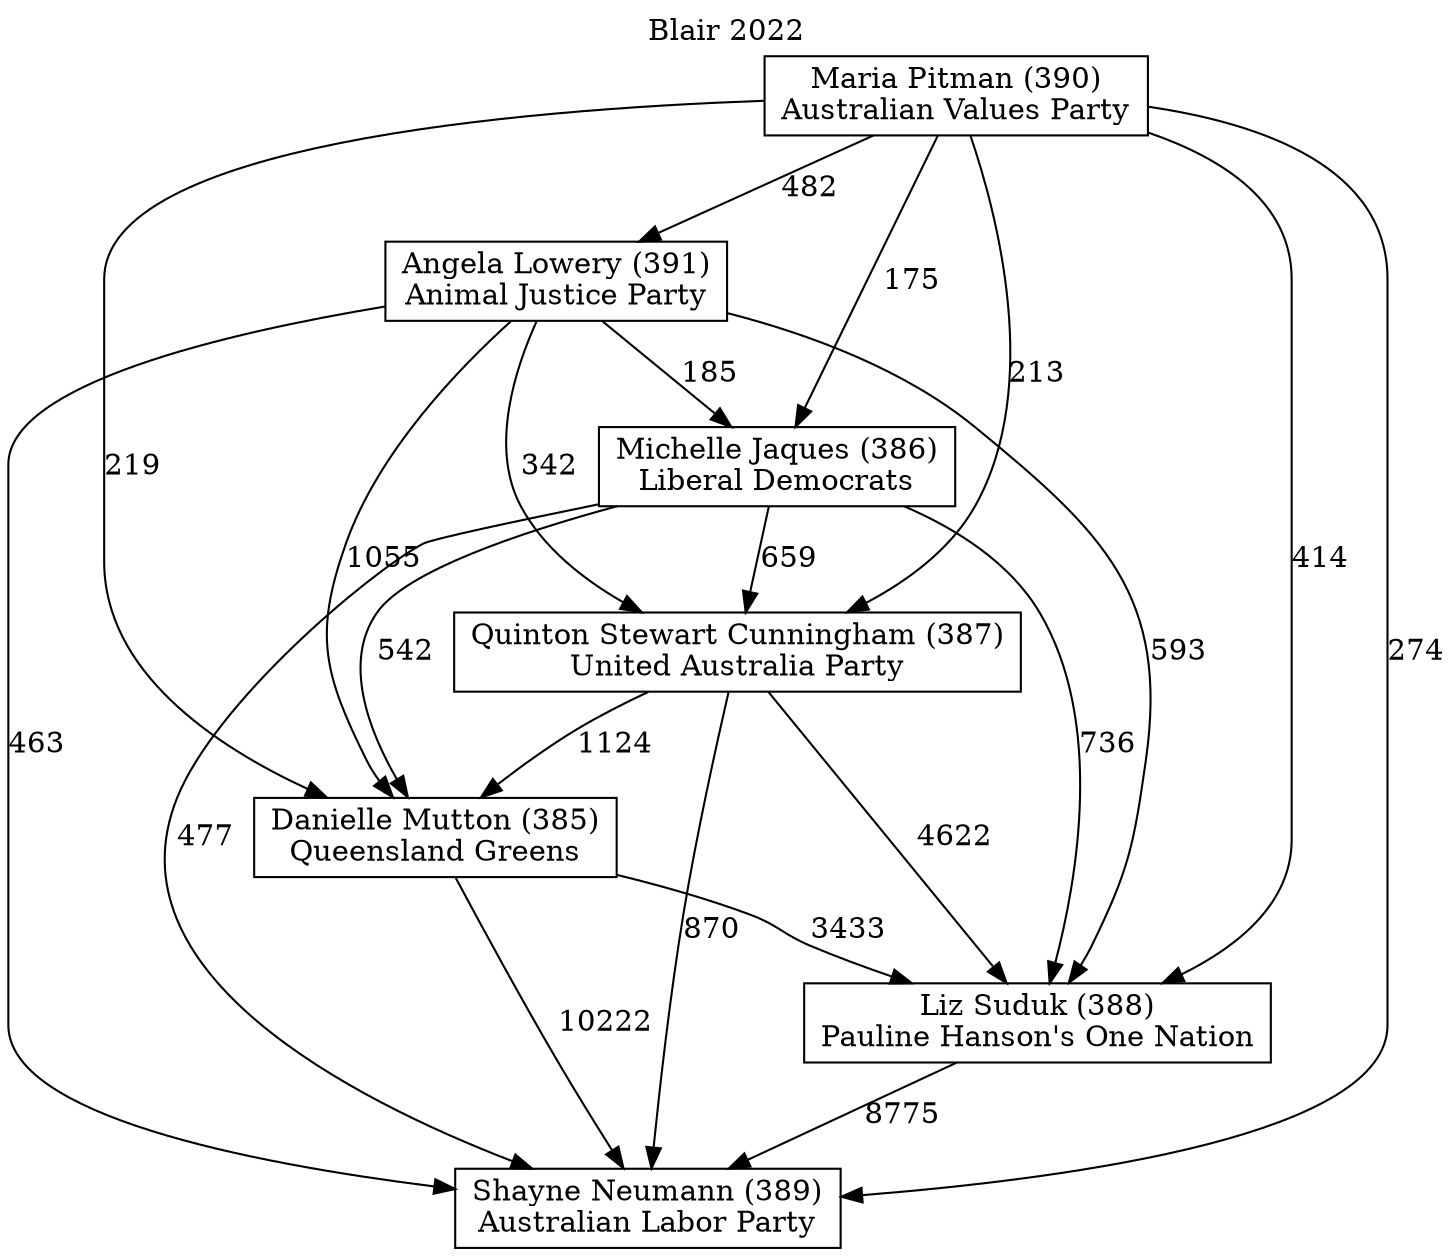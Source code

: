 // House preference flow
digraph "Shayne Neumann (389)_Blair_2022" {
	graph [label="Blair 2022" labelloc=t mclimit=10]
	node [shape=box]
	"Quinton Stewart Cunningham (387)" [label="Quinton Stewart Cunningham (387)
United Australia Party"]
	"Angela Lowery (391)" [label="Angela Lowery (391)
Animal Justice Party"]
	"Danielle Mutton (385)" [label="Danielle Mutton (385)
Queensland Greens"]
	"Liz Suduk (388)" [label="Liz Suduk (388)
Pauline Hanson's One Nation"]
	"Maria Pitman (390)" [label="Maria Pitman (390)
Australian Values Party"]
	"Michelle Jaques (386)" [label="Michelle Jaques (386)
Liberal Democrats"]
	"Shayne Neumann (389)" [label="Shayne Neumann (389)
Australian Labor Party"]
	"Danielle Mutton (385)" -> "Shayne Neumann (389)" [label=10222]
	"Angela Lowery (391)" -> "Michelle Jaques (386)" [label=185]
	"Quinton Stewart Cunningham (387)" -> "Liz Suduk (388)" [label=4622]
	"Michelle Jaques (386)" -> "Liz Suduk (388)" [label=736]
	"Maria Pitman (390)" -> "Michelle Jaques (386)" [label=175]
	"Michelle Jaques (386)" -> "Danielle Mutton (385)" [label=542]
	"Danielle Mutton (385)" -> "Liz Suduk (388)" [label=3433]
	"Quinton Stewart Cunningham (387)" -> "Danielle Mutton (385)" [label=1124]
	"Liz Suduk (388)" -> "Shayne Neumann (389)" [label=8775]
	"Angela Lowery (391)" -> "Quinton Stewart Cunningham (387)" [label=342]
	"Angela Lowery (391)" -> "Liz Suduk (388)" [label=593]
	"Quinton Stewart Cunningham (387)" -> "Shayne Neumann (389)" [label=870]
	"Angela Lowery (391)" -> "Shayne Neumann (389)" [label=463]
	"Maria Pitman (390)" -> "Shayne Neumann (389)" [label=274]
	"Michelle Jaques (386)" -> "Quinton Stewart Cunningham (387)" [label=659]
	"Maria Pitman (390)" -> "Angela Lowery (391)" [label=482]
	"Maria Pitman (390)" -> "Quinton Stewart Cunningham (387)" [label=213]
	"Angela Lowery (391)" -> "Danielle Mutton (385)" [label=1055]
	"Maria Pitman (390)" -> "Liz Suduk (388)" [label=414]
	"Michelle Jaques (386)" -> "Shayne Neumann (389)" [label=477]
	"Maria Pitman (390)" -> "Danielle Mutton (385)" [label=219]
}
